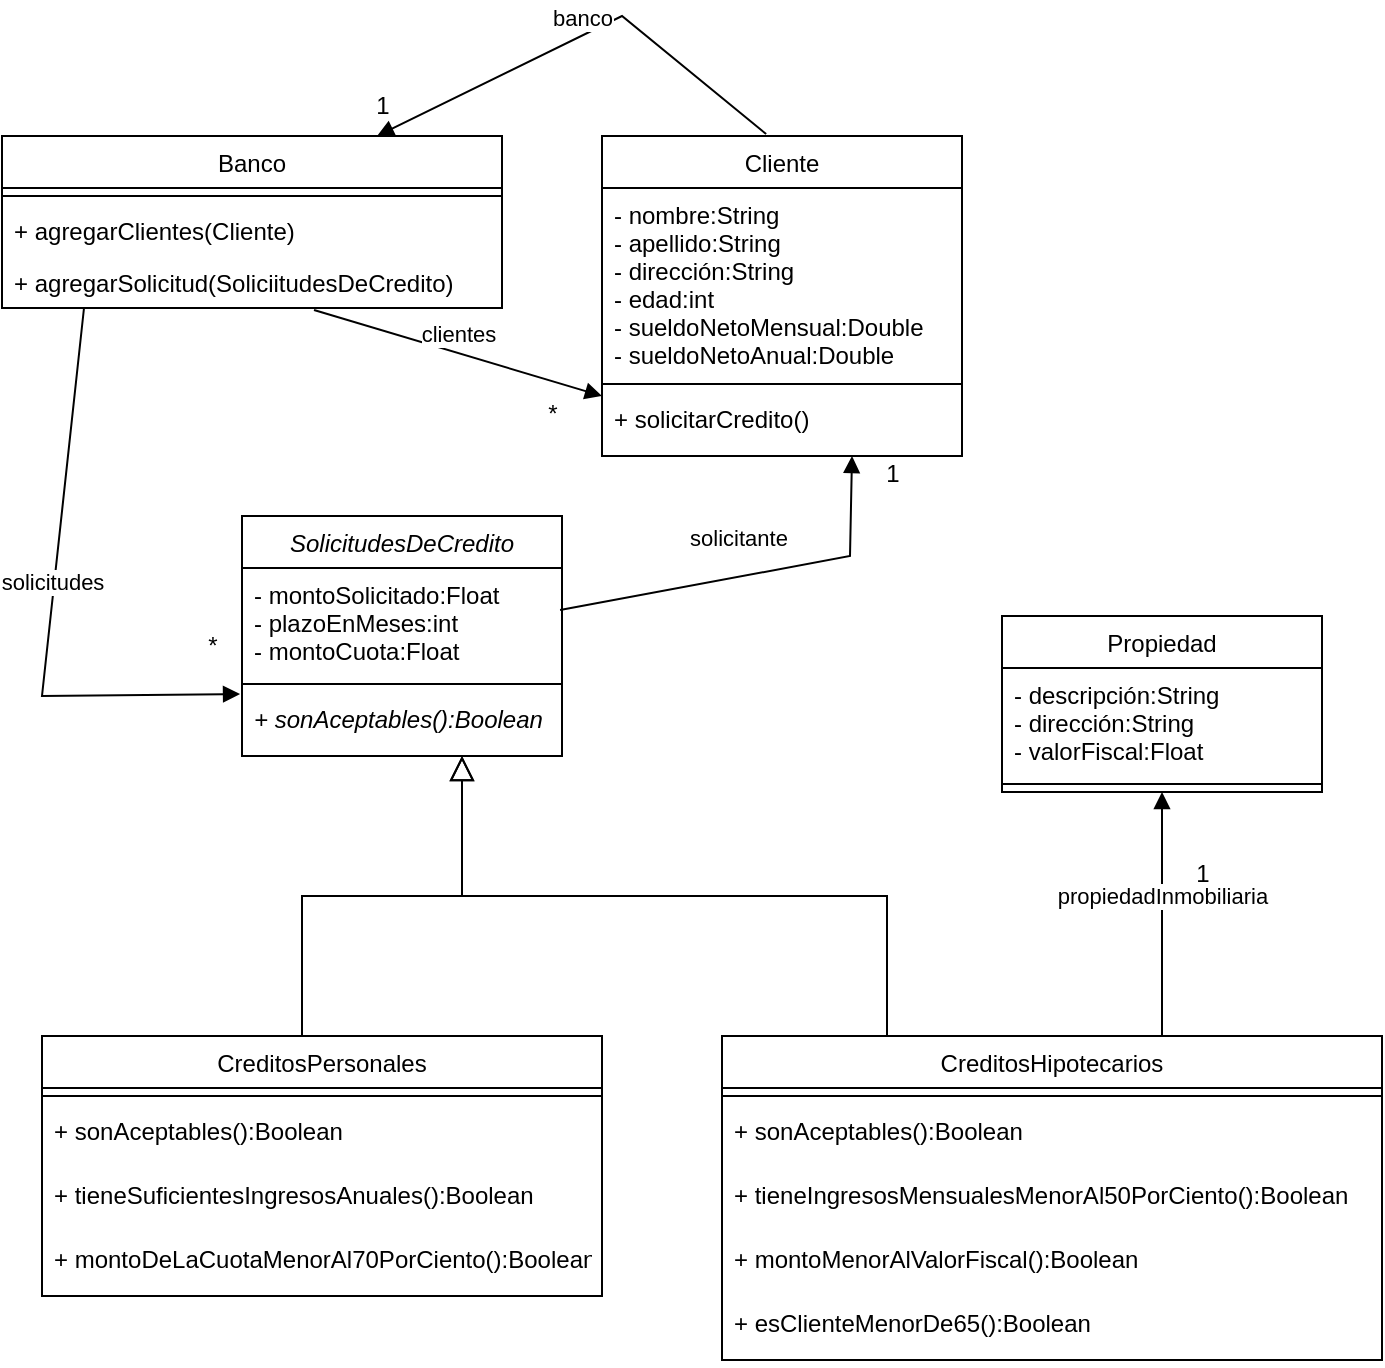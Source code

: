<mxfile version="20.4.0" type="github">
  <diagram id="C5RBs43oDa-KdzZeNtuy" name="Page-1">
    <mxGraphModel dx="868" dy="1619" grid="1" gridSize="10" guides="1" tooltips="1" connect="1" arrows="1" fold="1" page="1" pageScale="1" pageWidth="827" pageHeight="1169" math="0" shadow="0">
      <root>
        <mxCell id="WIyWlLk6GJQsqaUBKTNV-0" />
        <mxCell id="WIyWlLk6GJQsqaUBKTNV-1" parent="WIyWlLk6GJQsqaUBKTNV-0" />
        <mxCell id="zkfFHV4jXpPFQw0GAbJ--0" value="Banco" style="swimlane;fontStyle=0;align=center;verticalAlign=top;childLayout=stackLayout;horizontal=1;startSize=26;horizontalStack=0;resizeParent=1;resizeLast=0;collapsible=1;marginBottom=0;rounded=0;shadow=0;strokeWidth=1;" parent="WIyWlLk6GJQsqaUBKTNV-1" vertex="1">
          <mxGeometry x="100" width="250" height="86" as="geometry">
            <mxRectangle x="230" y="140" width="160" height="26" as="alternateBounds" />
          </mxGeometry>
        </mxCell>
        <mxCell id="zkfFHV4jXpPFQw0GAbJ--4" value="" style="line;html=1;strokeWidth=1;align=left;verticalAlign=middle;spacingTop=-1;spacingLeft=3;spacingRight=3;rotatable=0;labelPosition=right;points=[];portConstraint=eastwest;" parent="zkfFHV4jXpPFQw0GAbJ--0" vertex="1">
          <mxGeometry y="26" width="250" height="8" as="geometry" />
        </mxCell>
        <mxCell id="nXirv4v_2NxMpNf5sszM-35" value="+ agregarClientes(Cliente)" style="text;align=left;verticalAlign=top;spacingLeft=4;spacingRight=4;overflow=hidden;rotatable=0;points=[[0,0.5],[1,0.5]];portConstraint=eastwest;" parent="zkfFHV4jXpPFQw0GAbJ--0" vertex="1">
          <mxGeometry y="34" width="250" height="26" as="geometry" />
        </mxCell>
        <mxCell id="nXirv4v_2NxMpNf5sszM-36" value="+ agregarSolicitud(SoliciitudesDeCredito)" style="text;align=left;verticalAlign=top;spacingLeft=4;spacingRight=4;overflow=hidden;rotatable=0;points=[[0,0.5],[1,0.5]];portConstraint=eastwest;" parent="zkfFHV4jXpPFQw0GAbJ--0" vertex="1">
          <mxGeometry y="60" width="250" height="26" as="geometry" />
        </mxCell>
        <mxCell id="zkfFHV4jXpPFQw0GAbJ--12" value="" style="endArrow=block;endSize=10;endFill=0;shadow=0;strokeWidth=1;rounded=0;edgeStyle=elbowEdgeStyle;elbow=vertical;" parent="WIyWlLk6GJQsqaUBKTNV-1" edge="1">
          <mxGeometry width="160" relative="1" as="geometry">
            <mxPoint x="250" y="450" as="sourcePoint" />
            <mxPoint x="330" y="310" as="targetPoint" />
          </mxGeometry>
        </mxCell>
        <mxCell id="zkfFHV4jXpPFQw0GAbJ--16" value="" style="endArrow=block;endSize=10;endFill=0;shadow=0;strokeWidth=1;rounded=0;edgeStyle=elbowEdgeStyle;elbow=vertical;exitX=0.25;exitY=0;exitDx=0;exitDy=0;" parent="WIyWlLk6GJQsqaUBKTNV-1" source="nXirv4v_2NxMpNf5sszM-15" edge="1">
          <mxGeometry width="160" relative="1" as="geometry">
            <mxPoint x="444" y="450" as="sourcePoint" />
            <mxPoint x="330" y="310" as="targetPoint" />
            <Array as="points">
              <mxPoint x="460" y="380" />
            </Array>
          </mxGeometry>
        </mxCell>
        <mxCell id="zkfFHV4jXpPFQw0GAbJ--17" value="Cliente" style="swimlane;fontStyle=0;align=center;verticalAlign=top;childLayout=stackLayout;horizontal=1;startSize=26;horizontalStack=0;resizeParent=1;resizeLast=0;collapsible=1;marginBottom=0;rounded=0;shadow=0;strokeWidth=1;" parent="WIyWlLk6GJQsqaUBKTNV-1" vertex="1">
          <mxGeometry x="400" width="180" height="160" as="geometry">
            <mxRectangle x="550" y="140" width="160" height="26" as="alternateBounds" />
          </mxGeometry>
        </mxCell>
        <mxCell id="zkfFHV4jXpPFQw0GAbJ--18" value="- nombre:String&#xa;- apellido:String&#xa;- dirección:String&#xa;- edad:int&#xa;- sueldoNetoMensual:Double&#xa;- sueldoNetoAnual:Double" style="text;align=left;verticalAlign=top;spacingLeft=4;spacingRight=4;overflow=hidden;rotatable=0;points=[[0,0.5],[1,0.5]];portConstraint=eastwest;" parent="zkfFHV4jXpPFQw0GAbJ--17" vertex="1">
          <mxGeometry y="26" width="180" height="94" as="geometry" />
        </mxCell>
        <mxCell id="zkfFHV4jXpPFQw0GAbJ--23" value="" style="line;html=1;strokeWidth=1;align=left;verticalAlign=middle;spacingTop=-1;spacingLeft=3;spacingRight=3;rotatable=0;labelPosition=right;points=[];portConstraint=eastwest;" parent="zkfFHV4jXpPFQw0GAbJ--17" vertex="1">
          <mxGeometry y="120" width="180" height="8" as="geometry" />
        </mxCell>
        <mxCell id="nXirv4v_2NxMpNf5sszM-38" value="+ solicitarCredito()" style="text;strokeColor=none;fillColor=none;align=left;verticalAlign=top;spacingLeft=4;spacingRight=4;overflow=hidden;rotatable=0;points=[[0,0.5],[1,0.5]];portConstraint=eastwest;fontStyle=0" parent="zkfFHV4jXpPFQw0GAbJ--17" vertex="1">
          <mxGeometry y="128" width="180" height="32" as="geometry" />
        </mxCell>
        <mxCell id="nXirv4v_2NxMpNf5sszM-5" value="clientes" style="html=1;verticalAlign=bottom;endArrow=block;rounded=0;exitX=0.624;exitY=1.038;exitDx=0;exitDy=0;exitPerimeter=0;" parent="WIyWlLk6GJQsqaUBKTNV-1" source="nXirv4v_2NxMpNf5sszM-36" edge="1">
          <mxGeometry width="80" relative="1" as="geometry">
            <mxPoint x="250" y="120" as="sourcePoint" />
            <mxPoint x="400" y="130" as="targetPoint" />
            <Array as="points" />
          </mxGeometry>
        </mxCell>
        <mxCell id="nXirv4v_2NxMpNf5sszM-6" value="*" style="text;html=1;align=center;verticalAlign=middle;resizable=0;points=[];autosize=1;strokeColor=none;fillColor=none;" parent="WIyWlLk6GJQsqaUBKTNV-1" vertex="1">
          <mxGeometry x="360" y="124" width="30" height="30" as="geometry" />
        </mxCell>
        <mxCell id="nXirv4v_2NxMpNf5sszM-7" value="SolicitudesDeCredito" style="swimlane;fontStyle=2;align=center;verticalAlign=top;childLayout=stackLayout;horizontal=1;startSize=26;horizontalStack=0;resizeParent=1;resizeParentMax=0;resizeLast=0;collapsible=1;marginBottom=0;" parent="WIyWlLk6GJQsqaUBKTNV-1" vertex="1">
          <mxGeometry x="220" y="190" width="160" height="120" as="geometry" />
        </mxCell>
        <mxCell id="nXirv4v_2NxMpNf5sszM-8" value="- montoSolicitado:Float&#xa;- plazoEnMeses:int&#xa;- montoCuota:Float&#xa;" style="text;strokeColor=none;fillColor=none;align=left;verticalAlign=top;spacingLeft=4;spacingRight=4;overflow=hidden;rotatable=0;points=[[0,0.5],[1,0.5]];portConstraint=eastwest;" parent="nXirv4v_2NxMpNf5sszM-7" vertex="1">
          <mxGeometry y="26" width="160" height="54" as="geometry" />
        </mxCell>
        <mxCell id="nXirv4v_2NxMpNf5sszM-9" value="" style="line;strokeWidth=1;fillColor=none;align=left;verticalAlign=middle;spacingTop=-1;spacingLeft=3;spacingRight=3;rotatable=0;labelPosition=right;points=[];portConstraint=eastwest;strokeColor=inherit;" parent="nXirv4v_2NxMpNf5sszM-7" vertex="1">
          <mxGeometry y="80" width="160" height="8" as="geometry" />
        </mxCell>
        <mxCell id="nXirv4v_2NxMpNf5sszM-10" value="+ sonAceptables():Boolean" style="text;strokeColor=none;fillColor=none;align=left;verticalAlign=top;spacingLeft=4;spacingRight=4;overflow=hidden;rotatable=0;points=[[0,0.5],[1,0.5]];portConstraint=eastwest;fontStyle=2" parent="nXirv4v_2NxMpNf5sszM-7" vertex="1">
          <mxGeometry y="88" width="160" height="32" as="geometry" />
        </mxCell>
        <mxCell id="nXirv4v_2NxMpNf5sszM-11" value="CreditosPersonales" style="swimlane;fontStyle=0;align=center;verticalAlign=top;childLayout=stackLayout;horizontal=1;startSize=26;horizontalStack=0;resizeParent=1;resizeParentMax=0;resizeLast=0;collapsible=1;marginBottom=0;" parent="WIyWlLk6GJQsqaUBKTNV-1" vertex="1">
          <mxGeometry x="120" y="450" width="280" height="130" as="geometry" />
        </mxCell>
        <mxCell id="nXirv4v_2NxMpNf5sszM-13" value="" style="line;strokeWidth=1;fillColor=none;align=left;verticalAlign=middle;spacingTop=-1;spacingLeft=3;spacingRight=3;rotatable=0;labelPosition=right;points=[];portConstraint=eastwest;strokeColor=inherit;" parent="nXirv4v_2NxMpNf5sszM-11" vertex="1">
          <mxGeometry y="26" width="280" height="8" as="geometry" />
        </mxCell>
        <mxCell id="nXirv4v_2NxMpNf5sszM-19" value="+ sonAceptables():Boolean" style="text;strokeColor=none;fillColor=none;align=left;verticalAlign=top;spacingLeft=4;spacingRight=4;overflow=hidden;rotatable=0;points=[[0,0.5],[1,0.5]];portConstraint=eastwest;fontStyle=0" parent="nXirv4v_2NxMpNf5sszM-11" vertex="1">
          <mxGeometry y="34" width="280" height="32" as="geometry" />
        </mxCell>
        <mxCell id="nXirv4v_2NxMpNf5sszM-23" value="+ tieneSuficientesIngresosAnuales():Boolean&#xa;" style="text;strokeColor=none;fillColor=none;align=left;verticalAlign=top;spacingLeft=4;spacingRight=4;overflow=hidden;rotatable=0;points=[[0,0.5],[1,0.5]];portConstraint=eastwest;fontStyle=0" parent="nXirv4v_2NxMpNf5sszM-11" vertex="1">
          <mxGeometry y="66" width="280" height="32" as="geometry" />
        </mxCell>
        <mxCell id="nXirv4v_2NxMpNf5sszM-24" value="+ montoDeLaCuotaMenorAl70PorCiento():Boolean" style="text;strokeColor=none;fillColor=none;align=left;verticalAlign=top;spacingLeft=4;spacingRight=4;overflow=hidden;rotatable=0;points=[[0,0.5],[1,0.5]];portConstraint=eastwest;fontStyle=0" parent="nXirv4v_2NxMpNf5sszM-11" vertex="1">
          <mxGeometry y="98" width="280" height="32" as="geometry" />
        </mxCell>
        <mxCell id="nXirv4v_2NxMpNf5sszM-15" value="CreditosHipotecarios" style="swimlane;fontStyle=0;align=center;verticalAlign=top;childLayout=stackLayout;horizontal=1;startSize=26;horizontalStack=0;resizeParent=1;resizeParentMax=0;resizeLast=0;collapsible=1;marginBottom=0;" parent="WIyWlLk6GJQsqaUBKTNV-1" vertex="1">
          <mxGeometry x="460" y="450" width="330" height="162" as="geometry" />
        </mxCell>
        <mxCell id="nXirv4v_2NxMpNf5sszM-17" value="" style="line;strokeWidth=1;fillColor=none;align=left;verticalAlign=middle;spacingTop=-1;spacingLeft=3;spacingRight=3;rotatable=0;labelPosition=right;points=[];portConstraint=eastwest;strokeColor=inherit;" parent="nXirv4v_2NxMpNf5sszM-15" vertex="1">
          <mxGeometry y="26" width="330" height="8" as="geometry" />
        </mxCell>
        <mxCell id="nXirv4v_2NxMpNf5sszM-20" value="+ sonAceptables():Boolean" style="text;strokeColor=none;fillColor=none;align=left;verticalAlign=top;spacingLeft=4;spacingRight=4;overflow=hidden;rotatable=0;points=[[0,0.5],[1,0.5]];portConstraint=eastwest;fontStyle=0" parent="nXirv4v_2NxMpNf5sszM-15" vertex="1">
          <mxGeometry y="34" width="330" height="32" as="geometry" />
        </mxCell>
        <mxCell id="nXirv4v_2NxMpNf5sszM-29" value="+ tieneIngresosMensualesMenorAl50PorCiento():Boolean" style="text;strokeColor=none;fillColor=none;align=left;verticalAlign=top;spacingLeft=4;spacingRight=4;overflow=hidden;rotatable=0;points=[[0,0.5],[1,0.5]];portConstraint=eastwest;fontStyle=0" parent="nXirv4v_2NxMpNf5sszM-15" vertex="1">
          <mxGeometry y="66" width="330" height="32" as="geometry" />
        </mxCell>
        <mxCell id="nXirv4v_2NxMpNf5sszM-30" value="+ montoMenorAlValorFiscal():Boolean" style="text;strokeColor=none;fillColor=none;align=left;verticalAlign=top;spacingLeft=4;spacingRight=4;overflow=hidden;rotatable=0;points=[[0,0.5],[1,0.5]];portConstraint=eastwest;fontStyle=0" parent="nXirv4v_2NxMpNf5sszM-15" vertex="1">
          <mxGeometry y="98" width="330" height="32" as="geometry" />
        </mxCell>
        <mxCell id="nXirv4v_2NxMpNf5sszM-31" value="+ esClienteMenorDe65():Boolean" style="text;strokeColor=none;fillColor=none;align=left;verticalAlign=top;spacingLeft=4;spacingRight=4;overflow=hidden;rotatable=0;points=[[0,0.5],[1,0.5]];portConstraint=eastwest;fontStyle=0" parent="nXirv4v_2NxMpNf5sszM-15" vertex="1">
          <mxGeometry y="130" width="330" height="32" as="geometry" />
        </mxCell>
        <mxCell id="nXirv4v_2NxMpNf5sszM-21" value="solicitante" style="html=1;verticalAlign=bottom;endArrow=block;rounded=0;exitX=0.994;exitY=0.389;exitDx=0;exitDy=0;exitPerimeter=0;" parent="WIyWlLk6GJQsqaUBKTNV-1" source="nXirv4v_2NxMpNf5sszM-8" edge="1">
          <mxGeometry x="-0.068" y="10" width="80" relative="1" as="geometry">
            <mxPoint x="414" y="230" as="sourcePoint" />
            <mxPoint x="525" y="160" as="targetPoint" />
            <Array as="points">
              <mxPoint x="524" y="210" />
            </Array>
            <mxPoint as="offset" />
          </mxGeometry>
        </mxCell>
        <mxCell id="nXirv4v_2NxMpNf5sszM-22" value="1" style="text;html=1;align=center;verticalAlign=middle;resizable=0;points=[];autosize=1;strokeColor=none;fillColor=none;" parent="WIyWlLk6GJQsqaUBKTNV-1" vertex="1">
          <mxGeometry x="530" y="154" width="30" height="30" as="geometry" />
        </mxCell>
        <mxCell id="nXirv4v_2NxMpNf5sszM-25" value="Propiedad" style="swimlane;fontStyle=0;align=center;verticalAlign=top;childLayout=stackLayout;horizontal=1;startSize=26;horizontalStack=0;resizeParent=1;resizeParentMax=0;resizeLast=0;collapsible=1;marginBottom=0;" parent="WIyWlLk6GJQsqaUBKTNV-1" vertex="1">
          <mxGeometry x="600" y="240" width="160" height="88" as="geometry" />
        </mxCell>
        <mxCell id="nXirv4v_2NxMpNf5sszM-26" value="- descripción:String&#xa;- dirección:String&#xa;- valorFiscal:Float" style="text;strokeColor=none;fillColor=none;align=left;verticalAlign=top;spacingLeft=4;spacingRight=4;overflow=hidden;rotatable=0;points=[[0,0.5],[1,0.5]];portConstraint=eastwest;" parent="nXirv4v_2NxMpNf5sszM-25" vertex="1">
          <mxGeometry y="26" width="160" height="54" as="geometry" />
        </mxCell>
        <mxCell id="nXirv4v_2NxMpNf5sszM-27" value="" style="line;strokeWidth=1;fillColor=none;align=left;verticalAlign=middle;spacingTop=-1;spacingLeft=3;spacingRight=3;rotatable=0;labelPosition=right;points=[];portConstraint=eastwest;strokeColor=inherit;" parent="nXirv4v_2NxMpNf5sszM-25" vertex="1">
          <mxGeometry y="80" width="160" height="8" as="geometry" />
        </mxCell>
        <mxCell id="nXirv4v_2NxMpNf5sszM-32" value="propiedadInmobiliaria" style="html=1;verticalAlign=bottom;endArrow=block;rounded=0;entryX=0.5;entryY=1;entryDx=0;entryDy=0;" parent="WIyWlLk6GJQsqaUBKTNV-1" target="nXirv4v_2NxMpNf5sszM-25" edge="1">
          <mxGeometry width="80" relative="1" as="geometry">
            <mxPoint x="680" y="450" as="sourcePoint" />
            <mxPoint x="680" y="356.002" as="targetPoint" />
          </mxGeometry>
        </mxCell>
        <mxCell id="nXirv4v_2NxMpNf5sszM-33" value="1" style="text;html=1;align=center;verticalAlign=middle;resizable=0;points=[];autosize=1;strokeColor=none;fillColor=none;" parent="WIyWlLk6GJQsqaUBKTNV-1" vertex="1">
          <mxGeometry x="685" y="354" width="30" height="30" as="geometry" />
        </mxCell>
        <mxCell id="UyTelR8Un_5538GLBF2C-0" value="solicitudes" style="html=1;verticalAlign=bottom;endArrow=block;rounded=0;exitX=0.164;exitY=1;exitDx=0;exitDy=0;exitPerimeter=0;entryX=-0.006;entryY=0.031;entryDx=0;entryDy=0;entryPerimeter=0;" edge="1" parent="WIyWlLk6GJQsqaUBKTNV-1" source="nXirv4v_2NxMpNf5sszM-36" target="nXirv4v_2NxMpNf5sszM-10">
          <mxGeometry width="80" relative="1" as="geometry">
            <mxPoint x="80" y="138.5" as="sourcePoint" />
            <mxPoint x="160" y="138.5" as="targetPoint" />
            <Array as="points">
              <mxPoint x="120" y="280" />
            </Array>
          </mxGeometry>
        </mxCell>
        <mxCell id="UyTelR8Un_5538GLBF2C-1" value="*" style="text;html=1;align=center;verticalAlign=middle;resizable=0;points=[];autosize=1;strokeColor=none;fillColor=none;" vertex="1" parent="WIyWlLk6GJQsqaUBKTNV-1">
          <mxGeometry x="190" y="240" width="30" height="30" as="geometry" />
        </mxCell>
        <mxCell id="UyTelR8Un_5538GLBF2C-3" value="banco" style="html=1;verticalAlign=bottom;endArrow=block;rounded=0;exitX=0.456;exitY=-0.006;exitDx=0;exitDy=0;exitPerimeter=0;entryX=0.75;entryY=0;entryDx=0;entryDy=0;" edge="1" parent="WIyWlLk6GJQsqaUBKTNV-1" source="zkfFHV4jXpPFQw0GAbJ--17" target="zkfFHV4jXpPFQw0GAbJ--0">
          <mxGeometry width="80" relative="1" as="geometry">
            <mxPoint x="430" y="-40" as="sourcePoint" />
            <mxPoint x="280" y="-70" as="targetPoint" />
            <Array as="points">
              <mxPoint x="410" y="-60" />
            </Array>
          </mxGeometry>
        </mxCell>
        <mxCell id="UyTelR8Un_5538GLBF2C-4" value="1" style="text;html=1;align=center;verticalAlign=middle;resizable=0;points=[];autosize=1;strokeColor=none;fillColor=none;" vertex="1" parent="WIyWlLk6GJQsqaUBKTNV-1">
          <mxGeometry x="275" y="-30" width="30" height="30" as="geometry" />
        </mxCell>
      </root>
    </mxGraphModel>
  </diagram>
</mxfile>
